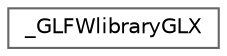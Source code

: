 digraph "类继承关系图"
{
 // LATEX_PDF_SIZE
  bgcolor="transparent";
  edge [fontname=Helvetica,fontsize=10,labelfontname=Helvetica,labelfontsize=10];
  node [fontname=Helvetica,fontsize=10,shape=box,height=0.2,width=0.4];
  rankdir="LR";
  Node0 [id="Node000000",label="_GLFWlibraryGLX",height=0.2,width=0.4,color="grey40", fillcolor="white", style="filled",URL="$struct___g_l_f_wlibrary_g_l_x.html",tooltip=" "];
}
